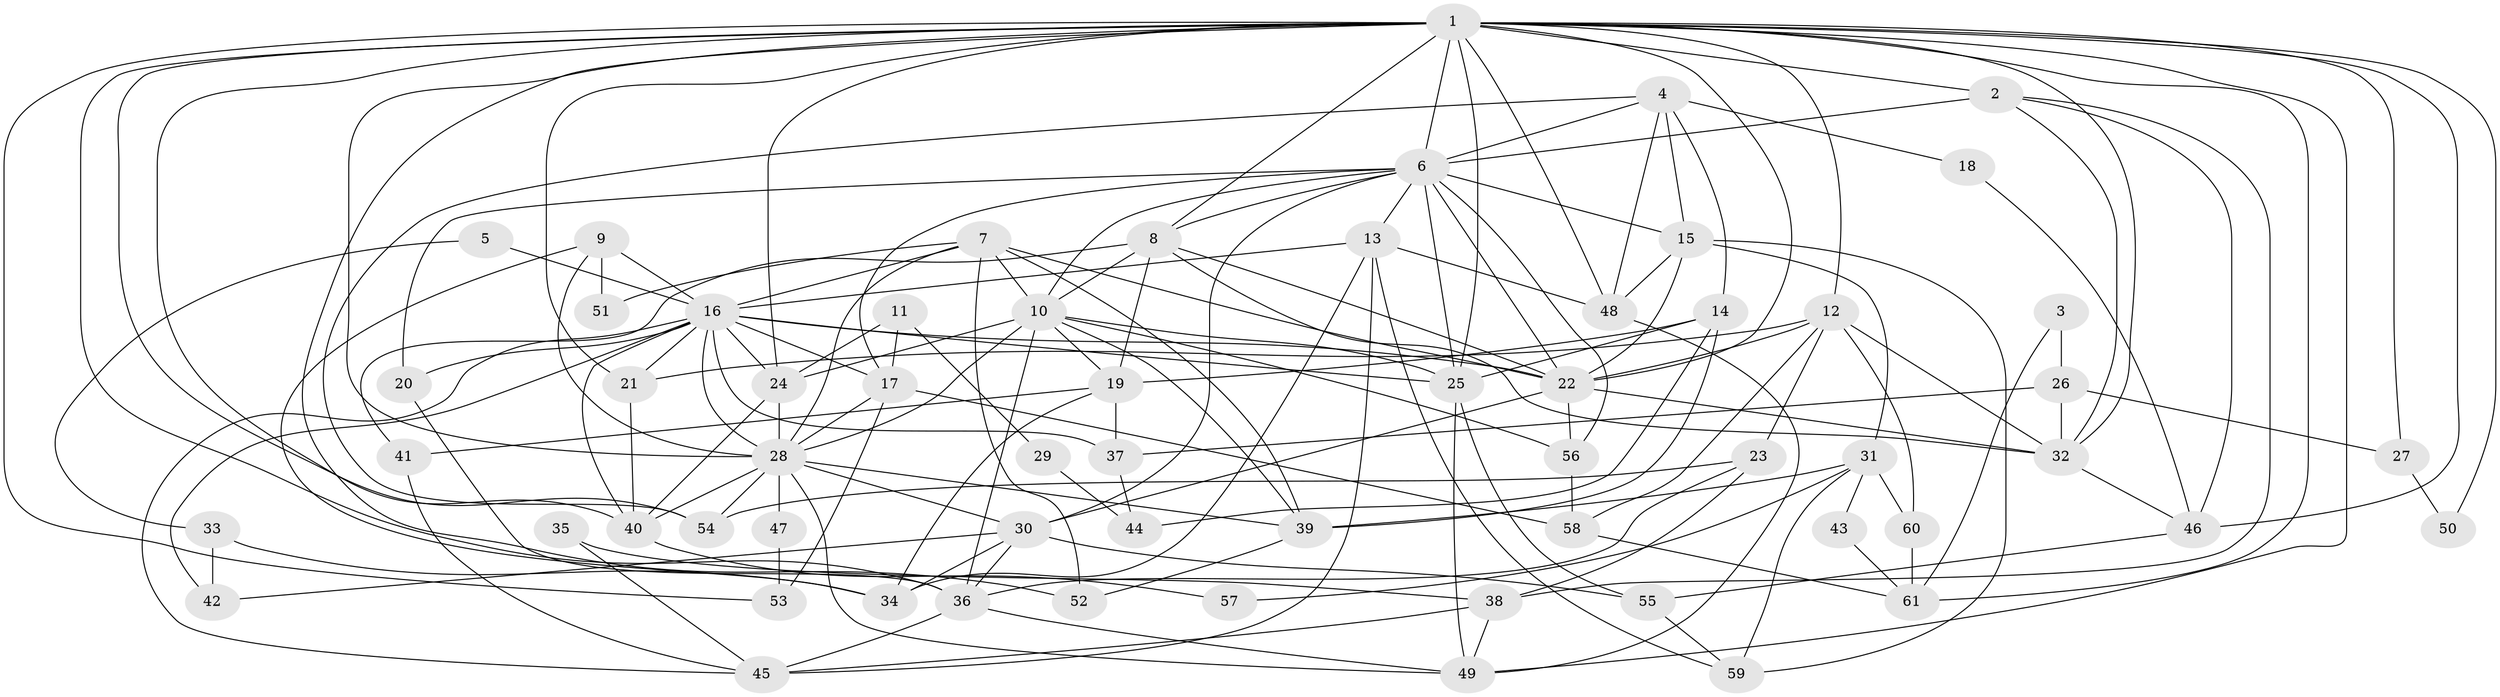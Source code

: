 // original degree distribution, {3: 0.256198347107438, 6: 0.11570247933884298, 2: 0.1652892561983471, 4: 0.2231404958677686, 5: 0.18181818181818182, 7: 0.05785123966942149}
// Generated by graph-tools (version 1.1) at 2025/35/03/09/25 02:35:53]
// undirected, 61 vertices, 161 edges
graph export_dot {
graph [start="1"]
  node [color=gray90,style=filled];
  1;
  2;
  3;
  4;
  5;
  6;
  7;
  8;
  9;
  10;
  11;
  12;
  13;
  14;
  15;
  16;
  17;
  18;
  19;
  20;
  21;
  22;
  23;
  24;
  25;
  26;
  27;
  28;
  29;
  30;
  31;
  32;
  33;
  34;
  35;
  36;
  37;
  38;
  39;
  40;
  41;
  42;
  43;
  44;
  45;
  46;
  47;
  48;
  49;
  50;
  51;
  52;
  53;
  54;
  55;
  56;
  57;
  58;
  59;
  60;
  61;
  1 -- 2 [weight=2.0];
  1 -- 6 [weight=2.0];
  1 -- 8 [weight=1.0];
  1 -- 12 [weight=1.0];
  1 -- 21 [weight=1.0];
  1 -- 22 [weight=1.0];
  1 -- 24 [weight=1.0];
  1 -- 25 [weight=1.0];
  1 -- 27 [weight=1.0];
  1 -- 28 [weight=1.0];
  1 -- 32 [weight=1.0];
  1 -- 36 [weight=2.0];
  1 -- 40 [weight=1.0];
  1 -- 46 [weight=1.0];
  1 -- 48 [weight=1.0];
  1 -- 49 [weight=1.0];
  1 -- 50 [weight=1.0];
  1 -- 52 [weight=1.0];
  1 -- 53 [weight=1.0];
  1 -- 54 [weight=1.0];
  1 -- 61 [weight=1.0];
  2 -- 6 [weight=1.0];
  2 -- 32 [weight=1.0];
  2 -- 38 [weight=1.0];
  2 -- 46 [weight=1.0];
  3 -- 26 [weight=1.0];
  3 -- 61 [weight=1.0];
  4 -- 6 [weight=1.0];
  4 -- 14 [weight=1.0];
  4 -- 15 [weight=1.0];
  4 -- 18 [weight=1.0];
  4 -- 48 [weight=1.0];
  4 -- 54 [weight=1.0];
  5 -- 16 [weight=1.0];
  5 -- 33 [weight=1.0];
  6 -- 8 [weight=1.0];
  6 -- 10 [weight=1.0];
  6 -- 13 [weight=1.0];
  6 -- 15 [weight=2.0];
  6 -- 17 [weight=2.0];
  6 -- 20 [weight=1.0];
  6 -- 22 [weight=2.0];
  6 -- 25 [weight=1.0];
  6 -- 30 [weight=1.0];
  6 -- 56 [weight=1.0];
  7 -- 10 [weight=1.0];
  7 -- 16 [weight=1.0];
  7 -- 22 [weight=1.0];
  7 -- 28 [weight=1.0];
  7 -- 39 [weight=1.0];
  7 -- 51 [weight=1.0];
  7 -- 52 [weight=1.0];
  8 -- 10 [weight=1.0];
  8 -- 19 [weight=1.0];
  8 -- 22 [weight=1.0];
  8 -- 32 [weight=1.0];
  8 -- 41 [weight=1.0];
  9 -- 16 [weight=1.0];
  9 -- 28 [weight=1.0];
  9 -- 34 [weight=1.0];
  9 -- 51 [weight=1.0];
  10 -- 19 [weight=1.0];
  10 -- 24 [weight=1.0];
  10 -- 25 [weight=2.0];
  10 -- 28 [weight=1.0];
  10 -- 36 [weight=2.0];
  10 -- 39 [weight=1.0];
  10 -- 56 [weight=1.0];
  11 -- 17 [weight=2.0];
  11 -- 24 [weight=1.0];
  11 -- 29 [weight=1.0];
  12 -- 21 [weight=1.0];
  12 -- 22 [weight=1.0];
  12 -- 23 [weight=1.0];
  12 -- 32 [weight=1.0];
  12 -- 58 [weight=1.0];
  12 -- 60 [weight=1.0];
  13 -- 16 [weight=1.0];
  13 -- 34 [weight=1.0];
  13 -- 45 [weight=1.0];
  13 -- 48 [weight=1.0];
  13 -- 59 [weight=1.0];
  14 -- 19 [weight=1.0];
  14 -- 25 [weight=1.0];
  14 -- 39 [weight=1.0];
  14 -- 44 [weight=1.0];
  15 -- 22 [weight=1.0];
  15 -- 31 [weight=1.0];
  15 -- 48 [weight=1.0];
  15 -- 59 [weight=1.0];
  16 -- 17 [weight=1.0];
  16 -- 20 [weight=2.0];
  16 -- 21 [weight=1.0];
  16 -- 22 [weight=1.0];
  16 -- 24 [weight=1.0];
  16 -- 25 [weight=1.0];
  16 -- 28 [weight=1.0];
  16 -- 37 [weight=1.0];
  16 -- 40 [weight=1.0];
  16 -- 42 [weight=1.0];
  16 -- 45 [weight=1.0];
  17 -- 28 [weight=1.0];
  17 -- 53 [weight=1.0];
  17 -- 58 [weight=1.0];
  18 -- 46 [weight=1.0];
  19 -- 34 [weight=2.0];
  19 -- 37 [weight=1.0];
  19 -- 41 [weight=1.0];
  20 -- 36 [weight=1.0];
  21 -- 40 [weight=1.0];
  22 -- 30 [weight=1.0];
  22 -- 32 [weight=1.0];
  22 -- 56 [weight=1.0];
  23 -- 36 [weight=1.0];
  23 -- 38 [weight=1.0];
  23 -- 54 [weight=1.0];
  24 -- 28 [weight=1.0];
  24 -- 40 [weight=2.0];
  25 -- 49 [weight=1.0];
  25 -- 55 [weight=1.0];
  26 -- 27 [weight=1.0];
  26 -- 32 [weight=1.0];
  26 -- 37 [weight=1.0];
  27 -- 50 [weight=1.0];
  28 -- 30 [weight=1.0];
  28 -- 39 [weight=1.0];
  28 -- 40 [weight=1.0];
  28 -- 47 [weight=1.0];
  28 -- 49 [weight=1.0];
  28 -- 54 [weight=1.0];
  29 -- 44 [weight=1.0];
  30 -- 34 [weight=1.0];
  30 -- 36 [weight=1.0];
  30 -- 42 [weight=1.0];
  30 -- 55 [weight=1.0];
  31 -- 39 [weight=1.0];
  31 -- 43 [weight=1.0];
  31 -- 57 [weight=1.0];
  31 -- 59 [weight=1.0];
  31 -- 60 [weight=1.0];
  32 -- 46 [weight=1.0];
  33 -- 34 [weight=1.0];
  33 -- 42 [weight=1.0];
  35 -- 38 [weight=1.0];
  35 -- 45 [weight=1.0];
  36 -- 45 [weight=1.0];
  36 -- 49 [weight=1.0];
  37 -- 44 [weight=1.0];
  38 -- 45 [weight=1.0];
  38 -- 49 [weight=1.0];
  39 -- 52 [weight=1.0];
  40 -- 57 [weight=1.0];
  41 -- 45 [weight=1.0];
  43 -- 61 [weight=1.0];
  46 -- 55 [weight=1.0];
  47 -- 53 [weight=1.0];
  48 -- 49 [weight=1.0];
  55 -- 59 [weight=1.0];
  56 -- 58 [weight=1.0];
  58 -- 61 [weight=1.0];
  60 -- 61 [weight=1.0];
}
